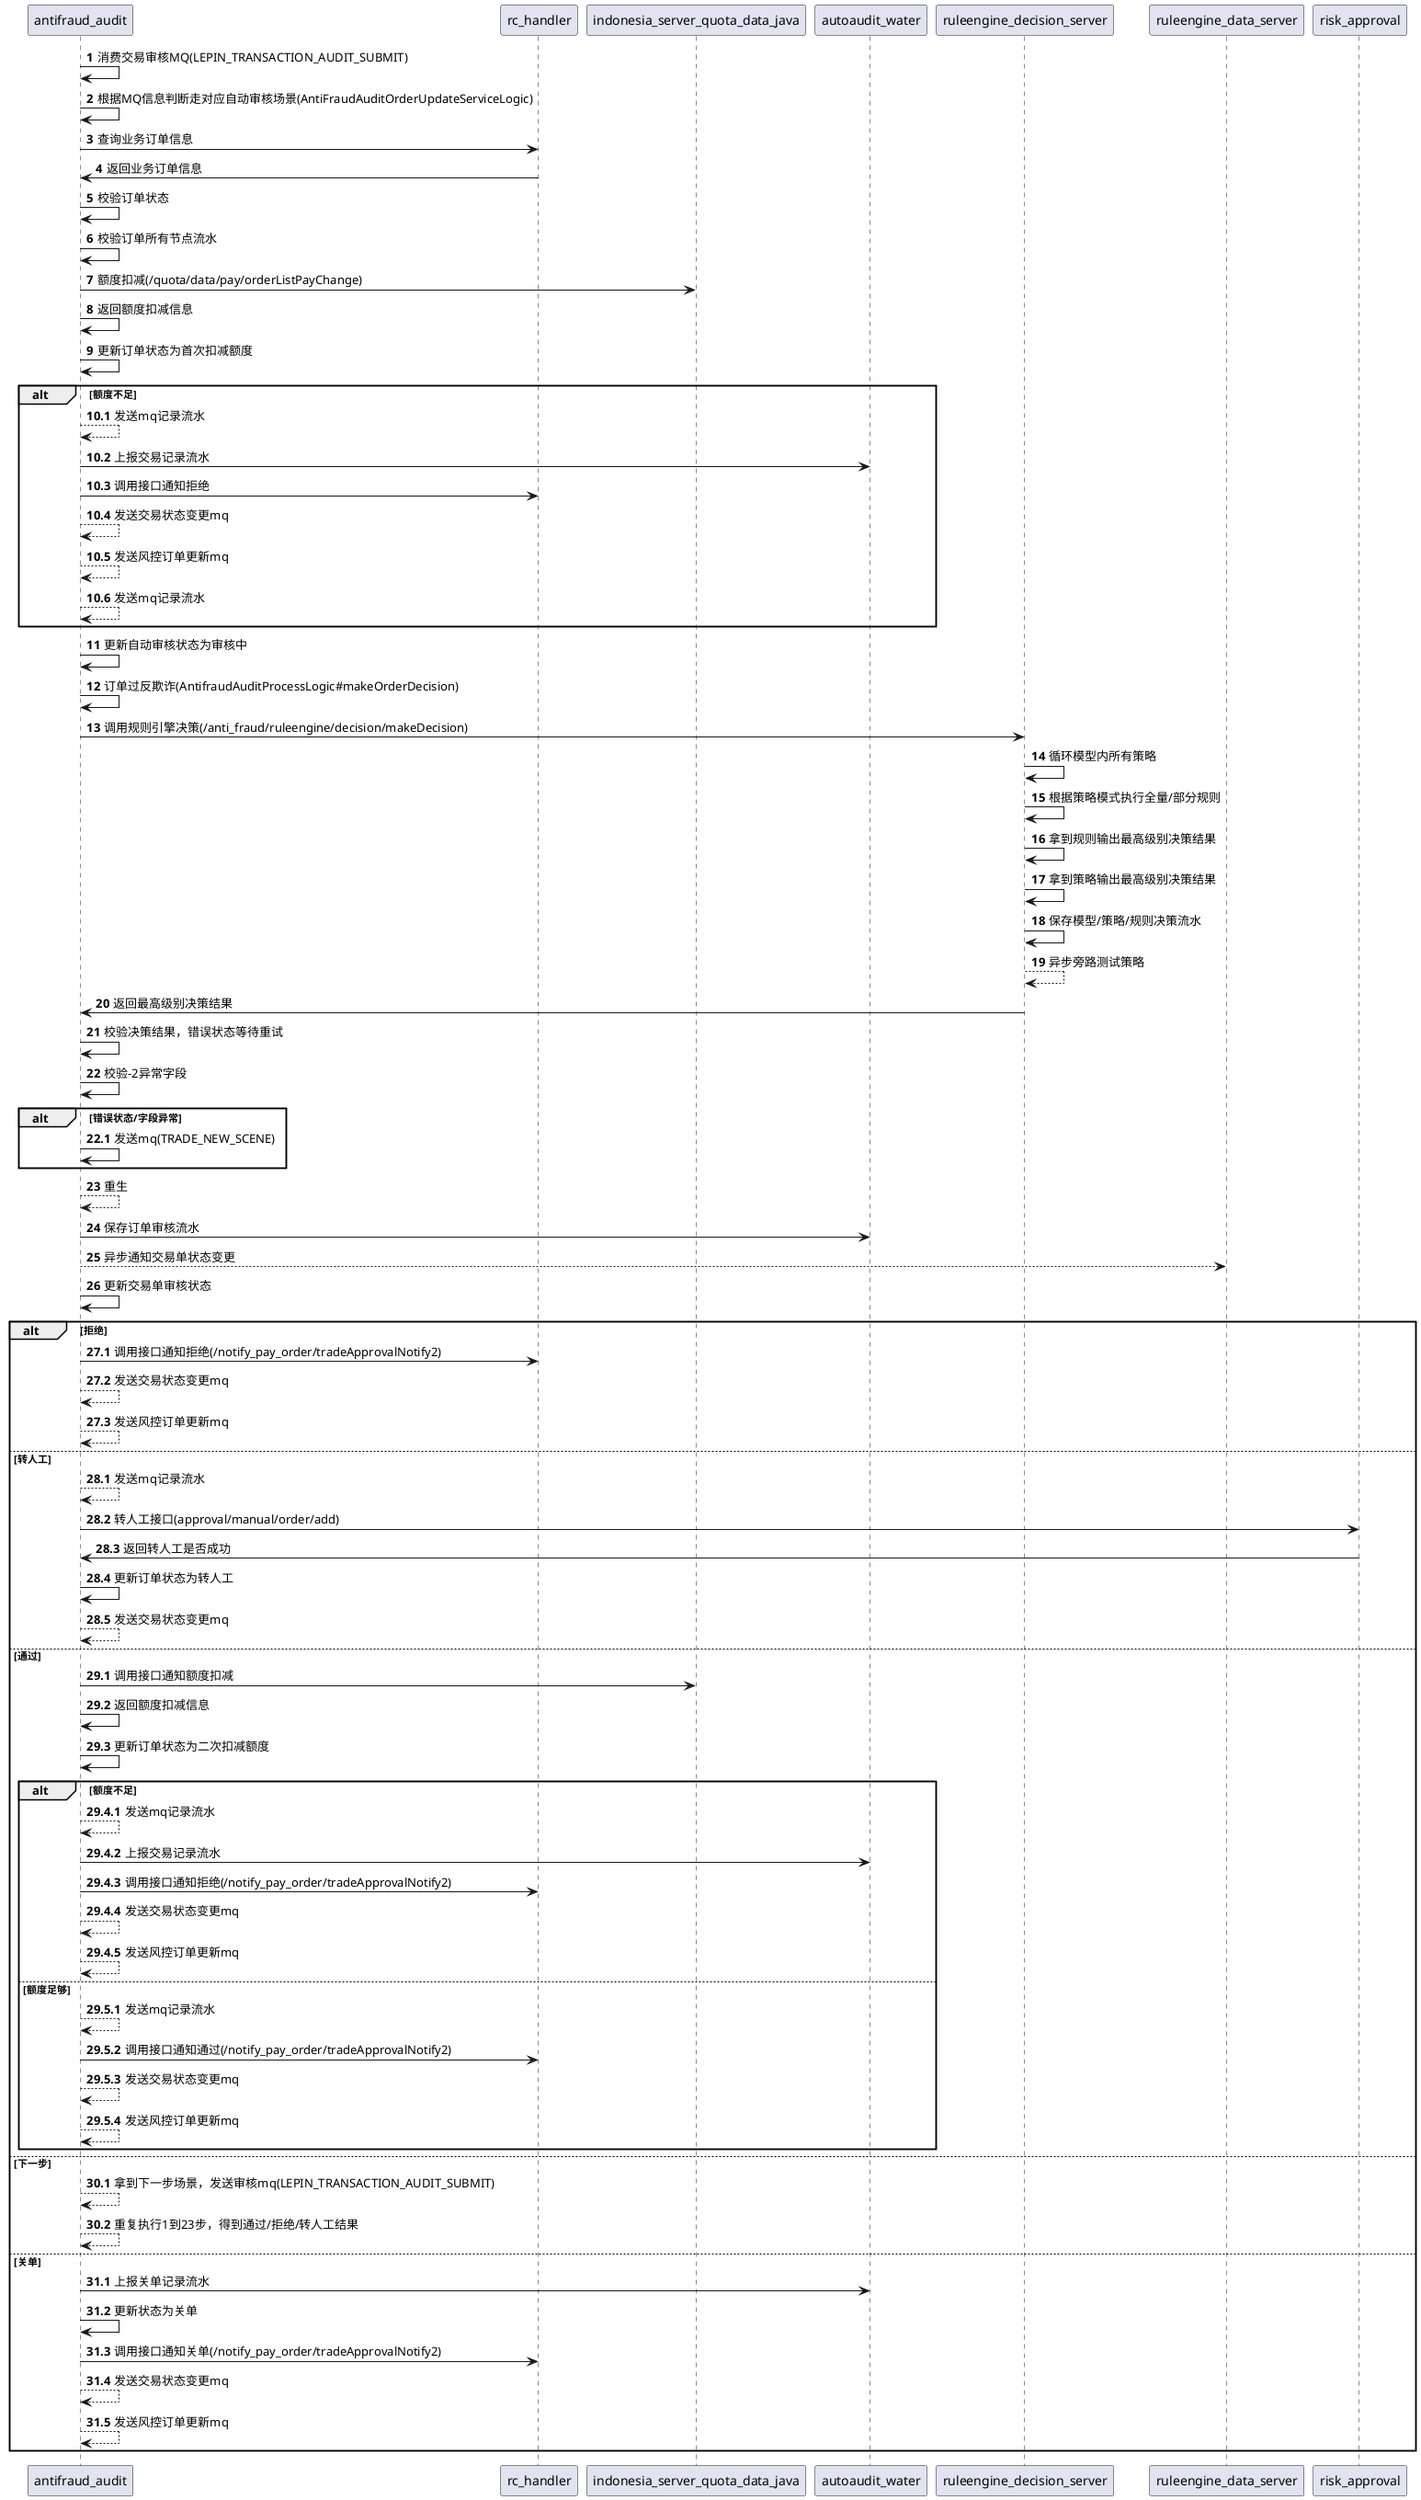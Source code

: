 @startuml
'https://plantuml.com/sequence-diagram

autonumber
antifraud_audit -> antifraud_audit:消费交易审核MQ(LEPIN_TRANSACTION_AUDIT_SUBMIT)
antifraud_audit -> antifraud_audit:根据MQ信息判断走对应自动审核场景(AntiFraudAuditOrderUpdateServiceLogic)
antifraud_audit -> rc_handler:查询业务订单信息
rc_handler -> antifraud_audit:返回业务订单信息
antifraud_audit -> antifraud_audit:校验订单状态
antifraud_audit -> antifraud_audit:校验订单所有节点流水
antifraud_audit -> indonesia_server_quota_data_java:额度扣减(/quota/data/pay/orderListPayChange)
antifraud_audit -> antifraud_audit:返回额度扣减信息
antifraud_audit -> antifraud_audit:更新订单状态为首次扣减额度
alt 额度不足
autonumber 10.1
antifraud_audit --> antifraud_audit:发送mq记录流水
antifraud_audit -> autoaudit_water:上报交易记录流水
antifraud_audit -> rc_handler:调用接口通知拒绝
antifraud_audit --> antifraud_audit:发送交易状态变更mq
antifraud_audit --> antifraud_audit:发送风控订单更新mq
antifraud_audit --> antifraud_audit:发送mq记录流水
end
autonumber 11
antifraud_audit -> antifraud_audit:更新自动审核状态为审核中
antifraud_audit -> antifraud_audit:订单过反欺诈(AntifraudAuditProcessLogic#makeOrderDecision)
antifraud_audit -> ruleengine_decision_server:调用规则引擎决策(/anti_fraud/ruleengine/decision/makeDecision)
ruleengine_decision_server -> ruleengine_decision_server:循环模型内所有策略
ruleengine_decision_server -> ruleengine_decision_server:根据策略模式执行全量/部分规则
ruleengine_decision_server -> ruleengine_decision_server:拿到规则输出最高级别决策结果
ruleengine_decision_server -> ruleengine_decision_server:拿到策略输出最高级别决策结果
ruleengine_decision_server -> ruleengine_decision_server:保存模型/策略/规则决策流水
ruleengine_decision_server --> ruleengine_decision_server:异步旁路测试策略
ruleengine_decision_server -> antifraud_audit:返回最高级别决策结果
antifraud_audit -> antifraud_audit:校验决策结果，错误状态等待重试
antifraud_audit -> antifraud_audit:校验-2异常字段
autonumber 22.1
alt 错误状态/字段异常
antifraud_audit -> antifraud_audit:发送mq(TRADE_NEW_SCENE)
end
autonumber 23
antifraud_audit --> antifraud_audit:重生
antifraud_audit -> autoaudit_water:保存订单审核流水
antifraud_audit --> ruleengine_data_server:异步通知交易单状态变更
antifraud_audit -> antifraud_audit:更新交易单审核状态
alt 拒绝
autonumber 27.1
antifraud_audit -> rc_handler:调用接口通知拒绝(/notify_pay_order/tradeApprovalNotify2)
antifraud_audit --> antifraud_audit:发送交易状态变更mq
antifraud_audit --> antifraud_audit:发送风控订单更新mq
else 转人工
autonumber 28.1
antifraud_audit --> antifraud_audit:发送mq记录流水
antifraud_audit -> risk_approval:转人工接口(approval/manual/order/add)
risk_approval -> antifraud_audit:返回转人工是否成功
antifraud_audit -> antifraud_audit:更新订单状态为转人工
antifraud_audit --> antifraud_audit:发送交易状态变更mq
else 通过
autonumber 29.1
antifraud_audit -> indonesia_server_quota_data_java:调用接口通知额度扣减
antifraud_audit -> antifraud_audit:返回额度扣减信息
antifraud_audit -> antifraud_audit:更新订单状态为二次扣减额度
autonumber 29.4.1
    alt 额度不足
    antifraud_audit --> antifraud_audit:发送mq记录流水
    antifraud_audit -> autoaudit_water:上报交易记录流水
    antifraud_audit -> rc_handler:调用接口通知拒绝(/notify_pay_order/tradeApprovalNotify2)
    antifraud_audit --> antifraud_audit:发送交易状态变更mq
    antifraud_audit --> antifraud_audit:发送风控订单更新mq
    else 额度足够
    autonumber 29.5.1
    antifraud_audit --> antifraud_audit:发送mq记录流水
    antifraud_audit -> rc_handler:调用接口通知通过(/notify_pay_order/tradeApprovalNotify2)
    antifraud_audit --> antifraud_audit:发送交易状态变更mq
    antifraud_audit --> antifraud_audit:发送风控订单更新mq
    end
else 下一步
autonumber 30.1
antifraud_audit --> antifraud_audit:拿到下一步场景，发送审核mq(LEPIN_TRANSACTION_AUDIT_SUBMIT)
antifraud_audit --> antifraud_audit:重复执行1到23步，得到通过/拒绝/转人工结果
else 关单
autonumber 31.1
antifraud_audit -> autoaudit_water:上报关单记录流水
antifraud_audit -> antifraud_audit:更新状态为关单
antifraud_audit -> rc_handler:调用接口通知关单(/notify_pay_order/tradeApprovalNotify2)
antifraud_audit --> antifraud_audit:发送交易状态变更mq
antifraud_audit --> antifraud_audit:发送风控订单更新mq
end

@enduml